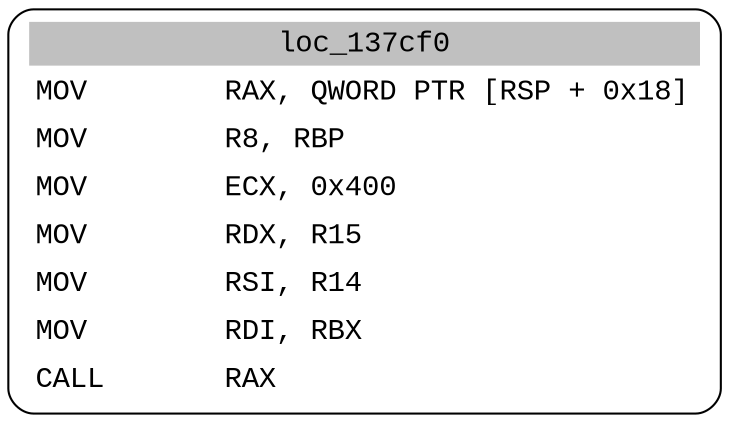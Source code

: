 digraph asm_graph {
1941 [
shape="Mrecord" fontname="Courier New"label =<<table border="0" cellborder="0" cellpadding="3"><tr><td align="center" colspan="2" bgcolor="grey">loc_137cf0</td></tr><tr><td align="left">MOV        RAX, QWORD PTR [RSP + 0x18]</td></tr><tr><td align="left">MOV        R8, RBP</td></tr><tr><td align="left">MOV        ECX, 0x400</td></tr><tr><td align="left">MOV        RDX, R15</td></tr><tr><td align="left">MOV        RSI, R14</td></tr><tr><td align="left">MOV        RDI, RBX</td></tr><tr><td align="left">CALL       RAX</td></tr></table>> ];
}